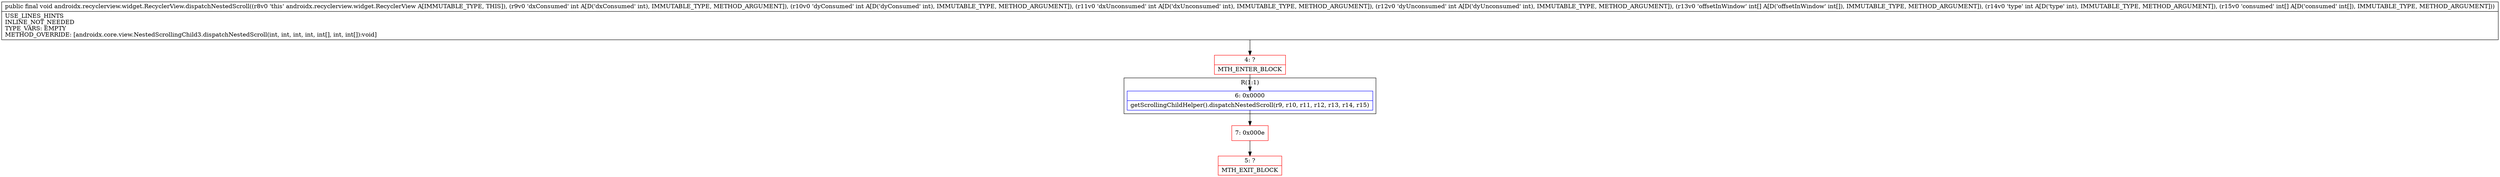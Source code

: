 digraph "CFG forandroidx.recyclerview.widget.RecyclerView.dispatchNestedScroll(IIII[II[I)V" {
subgraph cluster_Region_421268404 {
label = "R(1:1)";
node [shape=record,color=blue];
Node_6 [shape=record,label="{6\:\ 0x0000|getScrollingChildHelper().dispatchNestedScroll(r9, r10, r11, r12, r13, r14, r15)\l}"];
}
Node_4 [shape=record,color=red,label="{4\:\ ?|MTH_ENTER_BLOCK\l}"];
Node_7 [shape=record,color=red,label="{7\:\ 0x000e}"];
Node_5 [shape=record,color=red,label="{5\:\ ?|MTH_EXIT_BLOCK\l}"];
MethodNode[shape=record,label="{public final void androidx.recyclerview.widget.RecyclerView.dispatchNestedScroll((r8v0 'this' androidx.recyclerview.widget.RecyclerView A[IMMUTABLE_TYPE, THIS]), (r9v0 'dxConsumed' int A[D('dxConsumed' int), IMMUTABLE_TYPE, METHOD_ARGUMENT]), (r10v0 'dyConsumed' int A[D('dyConsumed' int), IMMUTABLE_TYPE, METHOD_ARGUMENT]), (r11v0 'dxUnconsumed' int A[D('dxUnconsumed' int), IMMUTABLE_TYPE, METHOD_ARGUMENT]), (r12v0 'dyUnconsumed' int A[D('dyUnconsumed' int), IMMUTABLE_TYPE, METHOD_ARGUMENT]), (r13v0 'offsetInWindow' int[] A[D('offsetInWindow' int[]), IMMUTABLE_TYPE, METHOD_ARGUMENT]), (r14v0 'type' int A[D('type' int), IMMUTABLE_TYPE, METHOD_ARGUMENT]), (r15v0 'consumed' int[] A[D('consumed' int[]), IMMUTABLE_TYPE, METHOD_ARGUMENT]))  | USE_LINES_HINTS\lINLINE_NOT_NEEDED\lTYPE_VARS: EMPTY\lMETHOD_OVERRIDE: [androidx.core.view.NestedScrollingChild3.dispatchNestedScroll(int, int, int, int, int[], int, int[]):void]\l}"];
MethodNode -> Node_4;Node_6 -> Node_7;
Node_4 -> Node_6;
Node_7 -> Node_5;
}


